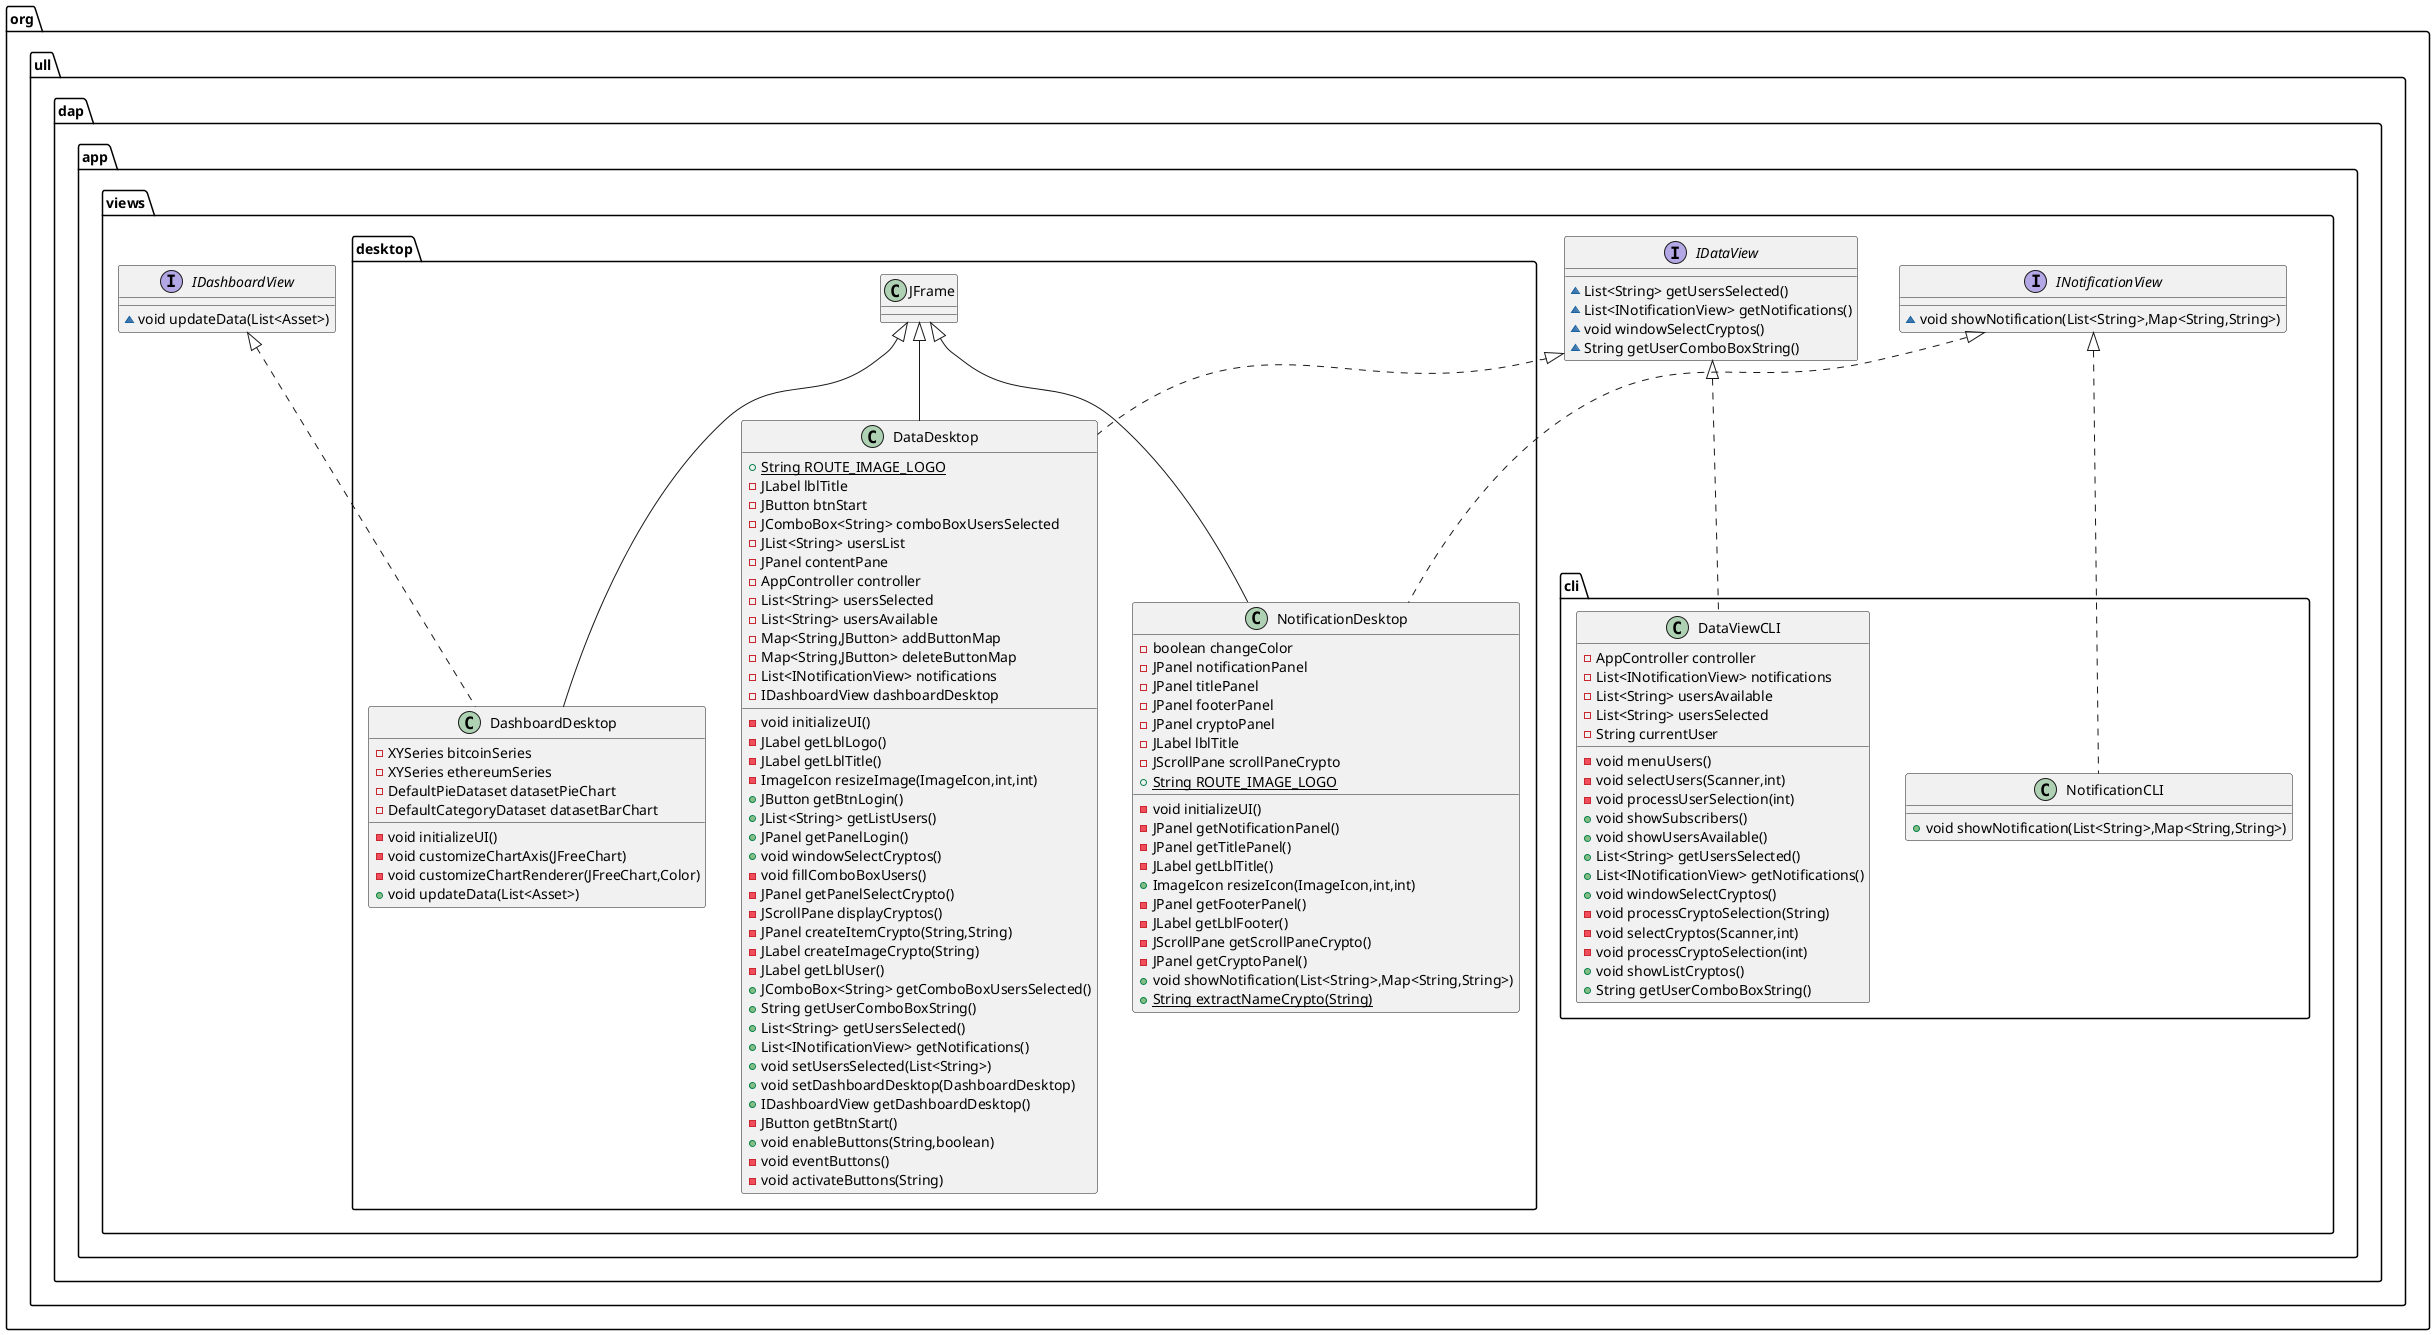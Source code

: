 @startuml
interface org.ull.dap.app.views.INotificationView {
~ void showNotification(List<String>,Map<String,String>)
}
class org.ull.dap.app.views.desktop.NotificationDesktop {
- boolean changeColor
- JPanel notificationPanel
- JPanel titlePanel
- JPanel footerPanel
- JPanel cryptoPanel
- JLabel lblTitle
- JScrollPane scrollPaneCrypto
+ {static} String ROUTE_IMAGE_LOGO
- void initializeUI()
- JPanel getNotificationPanel()
- JPanel getTitlePanel()
- JLabel getLblTitle()
+ ImageIcon resizeIcon(ImageIcon,int,int)
- JPanel getFooterPanel()
- JLabel getLblFooter()
- JScrollPane getScrollPaneCrypto()
- JPanel getCryptoPanel()
+ void showNotification(List<String>,Map<String,String>)
+ {static} String extractNameCrypto(String)
}
interface org.ull.dap.app.views.IDataView {
~ List<String> getUsersSelected()
~ List<INotificationView> getNotifications()
~ void windowSelectCryptos()
~ String getUserComboBoxString()
}
class org.ull.dap.app.views.desktop.DataDesktop {
+ {static} String ROUTE_IMAGE_LOGO
- JLabel lblTitle
- JButton btnStart
- JComboBox<String> comboBoxUsersSelected
- JList<String> usersList
- JPanel contentPane
- AppController controller
- List<String> usersSelected
- List<String> usersAvailable
- Map<String,JButton> addButtonMap
- Map<String,JButton> deleteButtonMap
- List<INotificationView> notifications
- IDashboardView dashboardDesktop
- void initializeUI()
- JLabel getLblLogo()
- JLabel getLblTitle()
- ImageIcon resizeImage(ImageIcon,int,int)
+ JButton getBtnLogin()
+ JList<String> getListUsers()
+ JPanel getPanelLogin()
+ void windowSelectCryptos()
- void fillComboBoxUsers()
- JPanel getPanelSelectCrypto()
- JScrollPane displayCryptos()
- JPanel createItemCrypto(String,String)
- JLabel createImageCrypto(String)
- JLabel getLblUser()
+ JComboBox<String> getComboBoxUsersSelected()
+ String getUserComboBoxString()
+ List<String> getUsersSelected()
+ List<INotificationView> getNotifications()
+ void setUsersSelected(List<String>)
+ void setDashboardDesktop(DashboardDesktop)
+ IDashboardView getDashboardDesktop()
- JButton getBtnStart()
+ void enableButtons(String,boolean)
- void eventButtons()
- void activateButtons(String)
}
class org.ull.dap.app.views.cli.DataViewCLI {
- AppController controller
- List<INotificationView> notifications
- List<String> usersAvailable
- List<String> usersSelected
- String currentUser
- void menuUsers()
- void selectUsers(Scanner,int)
- void processUserSelection(int)
+ void showSubscribers()
+ void showUsersAvailable()
+ List<String> getUsersSelected()
+ List<INotificationView> getNotifications()
+ void windowSelectCryptos()
- void processCryptoSelection(String)
- void selectCryptos(Scanner,int)
- void processCryptoSelection(int)
+ void showListCryptos()
+ String getUserComboBoxString()
}
interface org.ull.dap.app.views.IDashboardView {
~ void updateData(List<Asset>)
}
class org.ull.dap.app.views.cli.NotificationCLI {
+ void showNotification(List<String>,Map<String,String>)
}
class org.ull.dap.app.views.desktop.DashboardDesktop {
- XYSeries bitcoinSeries
- XYSeries ethereumSeries
- DefaultPieDataset datasetPieChart
- DefaultCategoryDataset datasetBarChart
- void initializeUI()
- void customizeChartAxis(JFreeChart)
- void customizeChartRenderer(JFreeChart,Color)
+ void updateData(List<Asset>)
}


org.ull.dap.app.views.INotificationView <|.. org.ull.dap.app.views.desktop.NotificationDesktop
org.ull.dap.app.views.desktop.JFrame <|-- org.ull.dap.app.views.desktop.NotificationDesktop
org.ull.dap.app.views.IDataView <|.. org.ull.dap.app.views.desktop.DataDesktop
org.ull.dap.app.views.desktop.JFrame <|-- org.ull.dap.app.views.desktop.DataDesktop
org.ull.dap.app.views.IDataView <|.. org.ull.dap.app.views.cli.DataViewCLI
org.ull.dap.app.views.INotificationView <|.. org.ull.dap.app.views.cli.NotificationCLI
org.ull.dap.app.views.IDashboardView <|.. org.ull.dap.app.views.desktop.DashboardDesktop
org.ull.dap.app.views.desktop.JFrame <|-- org.ull.dap.app.views.desktop.DashboardDesktop
@enduml